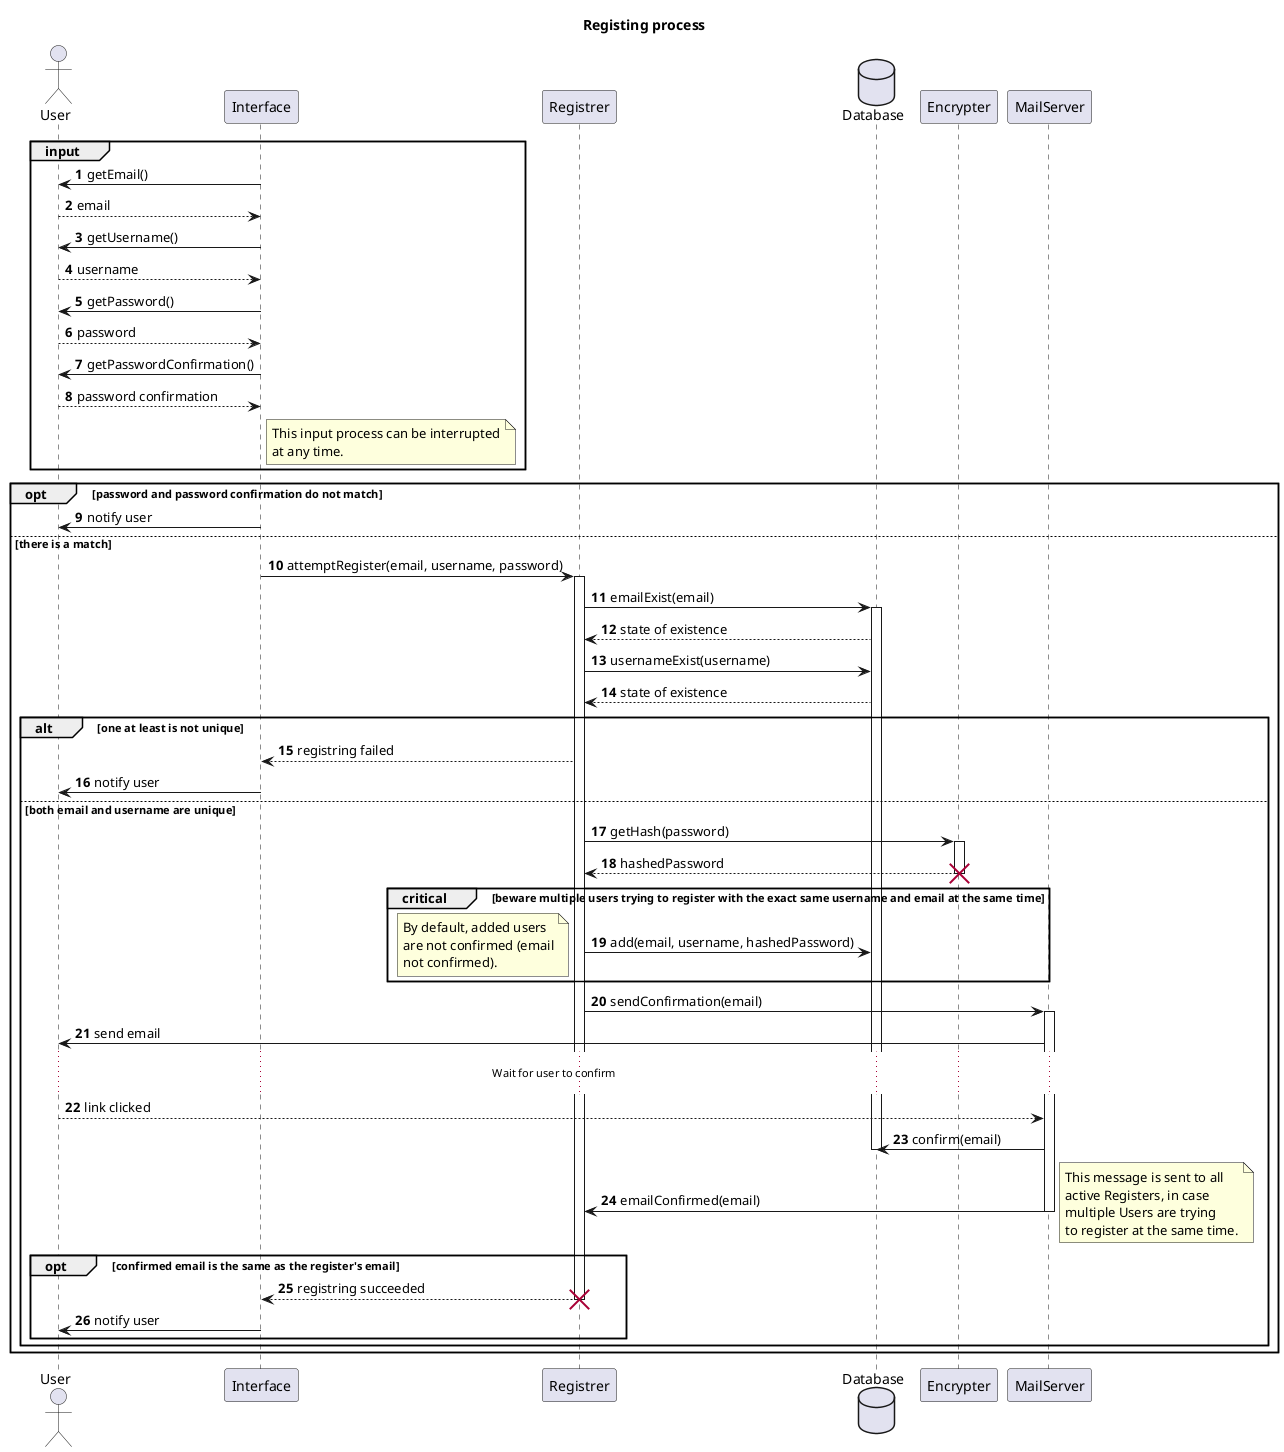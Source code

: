 @startuml
title "Registing process"

actor User as U
participant Interface as I
participant Registrer as R
database Database as D
participant Encrypter as E
participant MailServer as MS


autonumber

group input
    I -> U : getEmail()
    U --> I : email

    I -> U : getUsername()
    U --> I : username

    I -> U : getPassword()
    U --> I : password

    I -> U : getPasswordConfirmation()
    U --> I : password confirmation
    note right of I
        This input process can be interrupted
        at any time.
    end note
end

opt password and password confirmation do not match
    I -> U : notify user
else there is a match


    I -> R : attemptRegister(email, username, password)
    activate R
    R -> D : emailExist(email)
    activate D
    D --> R : state of existence
    R -> D : usernameExist(username)
    D --> R : state of existence
    alt one at least is not unique
        R --> I : registring failed
        I -> U : notify user
    else both email and username are unique
        R -> E : getHash(password)
        activate E
        E --> R : hashedPassword
        destroy E
        critical beware multiple users trying to register with the exact same username and email at the same time
            R -> D : add(email, username, hashedPassword)
            note left
                By default, added users
                are not confirmed (email
                not confirmed).
            end note
        end
        R -> MS : sendConfirmation(email)
        activate MS
        MS -> U : send email
        ...Wait for user to confirm...
        U --> MS : link clicked
        MS -> D : confirm(email)
        deactivate D
        MS -> R : emailConfirmed(email)
        deactivate MS
        note right
            This message is sent to all
            active Registers, in case
            multiple Users are trying
            to register at the same time.
        end note
        opt confirmed email is the same as the register's email
            R --> I : registring succeeded
            destroy R
            I -> U : notify user
        end


    end
end



@enduml

